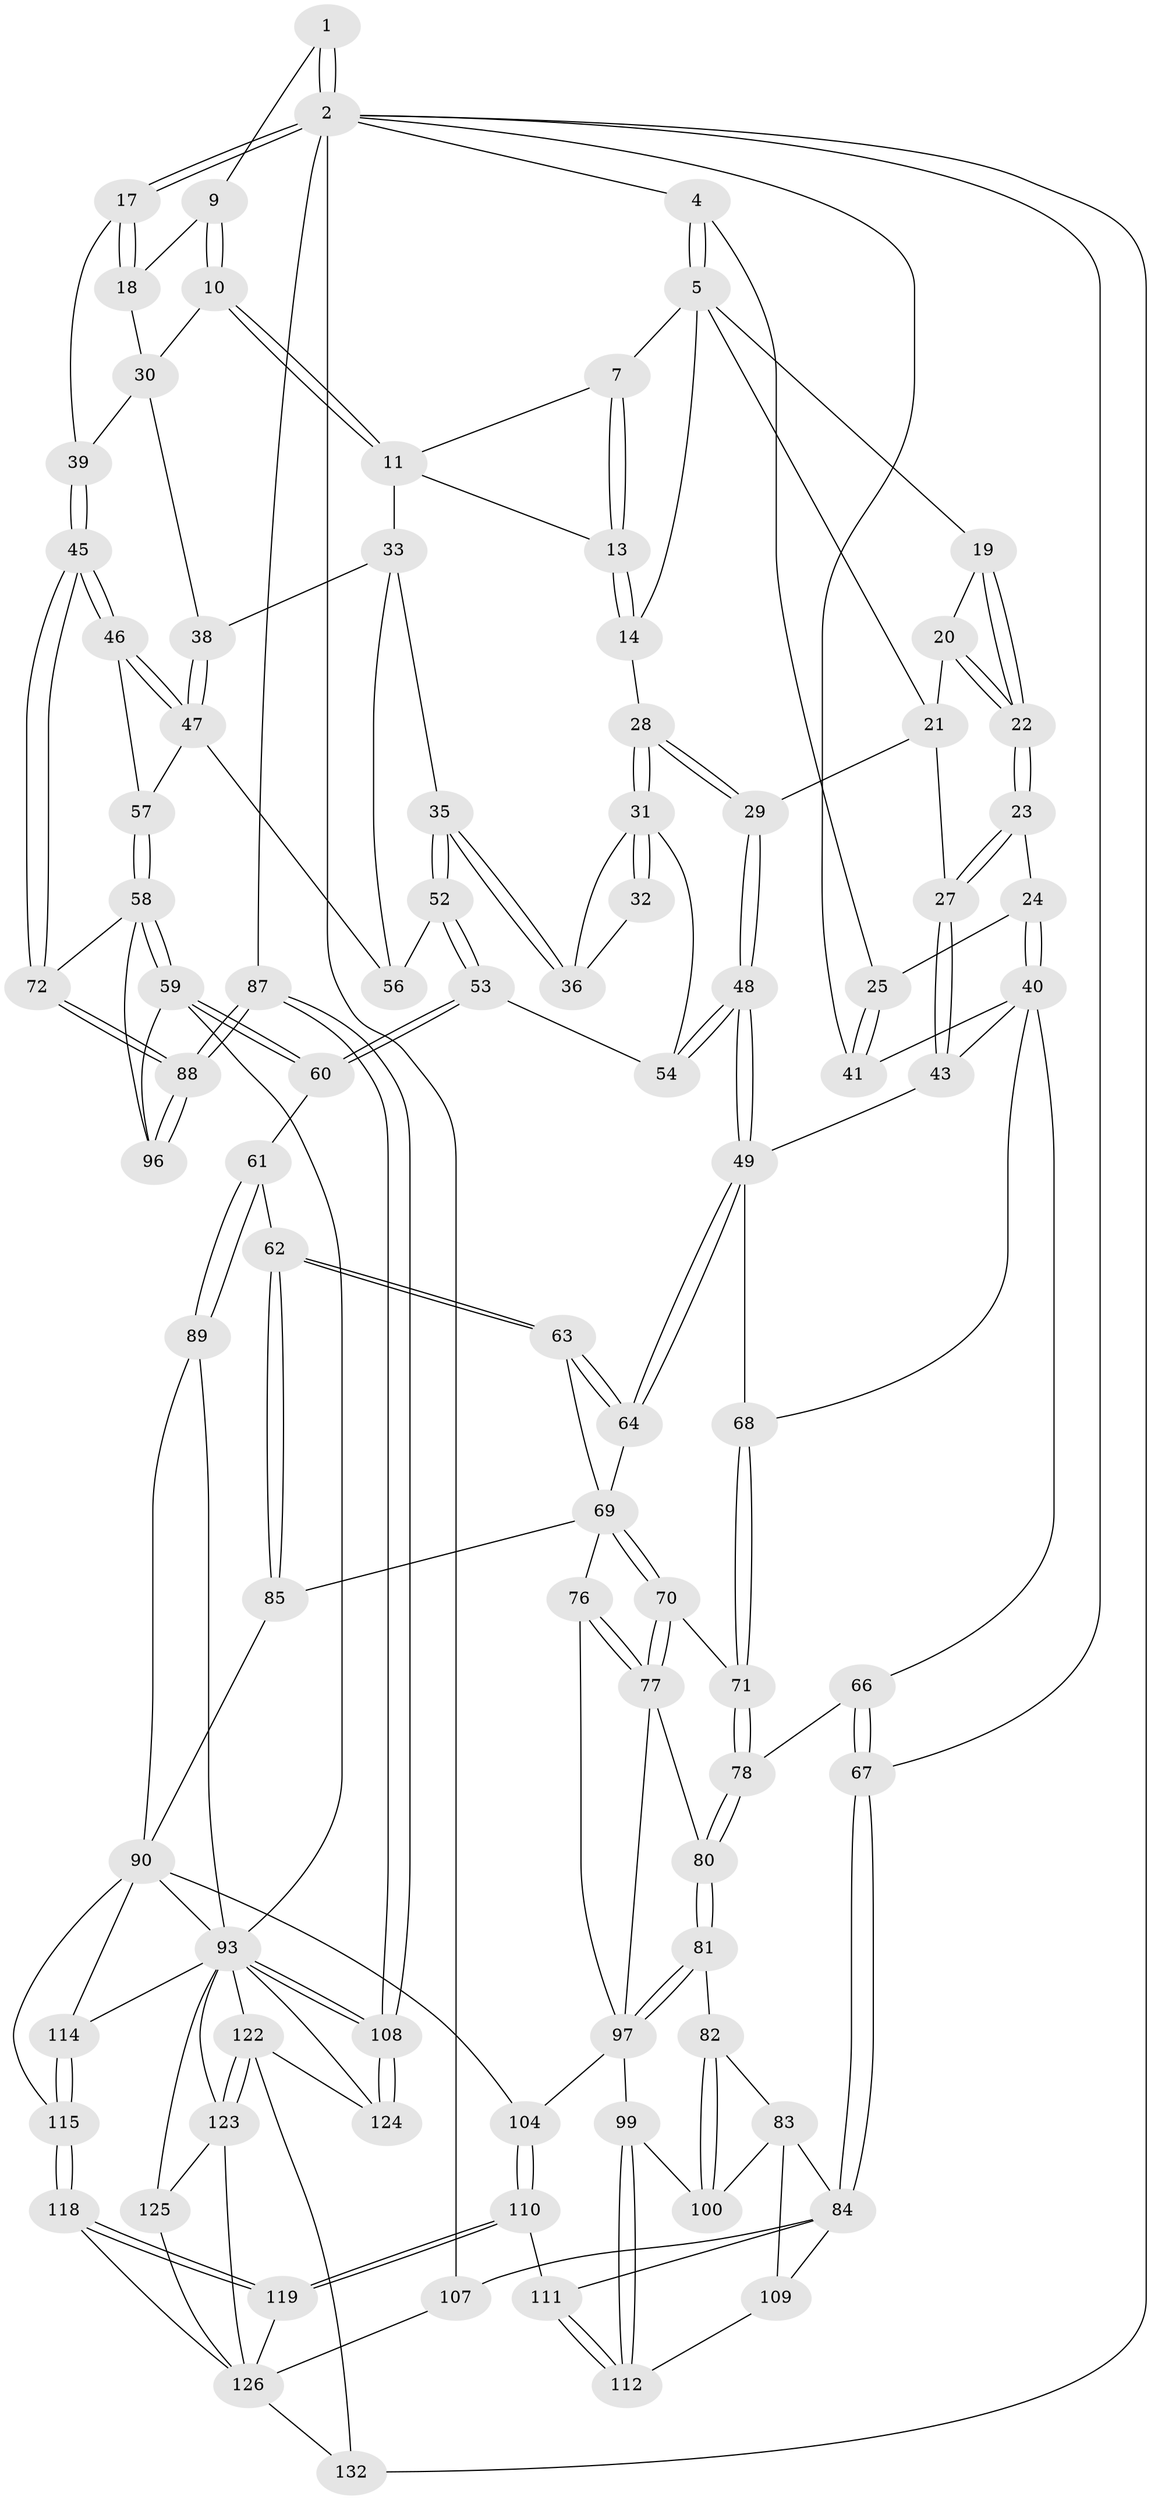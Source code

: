// original degree distribution, {3: 0.022727272727272728, 6: 0.22727272727272727, 5: 0.5227272727272727, 4: 0.22727272727272727}
// Generated by graph-tools (version 1.1) at 2025/21/03/04/25 18:21:06]
// undirected, 92 vertices, 220 edges
graph export_dot {
graph [start="1"]
  node [color=gray90,style=filled];
  1 [pos="+0.9037537904925552+0"];
  2 [pos="+1+0",super="+3+86"];
  4 [pos="+0+0"];
  5 [pos="+0.10985274685968802+0",super="+6"];
  7 [pos="+0.6776324795488328+0",super="+8"];
  9 [pos="+0.9027274862572369+0.022913611928919296"];
  10 [pos="+0.8426715225079039+0.13223009718879244"];
  11 [pos="+0.815960975859885+0.14235255845230907",super="+12"];
  13 [pos="+0.747128136427924+0.12102061200235735"];
  14 [pos="+0.7470915164285649+0.12103376195401164",super="+15"];
  17 [pos="+1+0.09206283260451813"];
  18 [pos="+1+0.1127463979085069"];
  19 [pos="+0.19127661753652858+0"];
  20 [pos="+0.4479911969970844+0.09955934679003065"];
  21 [pos="+0.46833162879508633+0.10173290922732582",super="+26"];
  22 [pos="+0.3262926723756052+0.17098597050544492"];
  23 [pos="+0.3223448661054118+0.19906032902161194"];
  24 [pos="+0.2502297871324013+0.20439314323496702"];
  25 [pos="+0.10003762559824458+0.12507273710061736"];
  27 [pos="+0.34262038256856414+0.23708668774742098"];
  28 [pos="+0.5969572954442547+0.25240365647149166"];
  29 [pos="+0.5461951756861887+0.2844631290618515"];
  30 [pos="+0.9325443311623581+0.17482037944676207",super="+37"];
  31 [pos="+0.6219041865864694+0.2576697920953726",super="+51"];
  32 [pos="+0.732560639209582+0.15329552419082856"];
  33 [pos="+0.8026123428178572+0.2644167173225887",super="+34"];
  35 [pos="+0.713522159287884+0.27991377856702954"];
  36 [pos="+0.6860906285218181+0.2725862462031668"];
  38 [pos="+0.9040898473520731+0.2649430208650852"];
  39 [pos="+1+0.3742654412098947"];
  40 [pos="+0.15019589797641167+0.3354775285887276",super="+44"];
  41 [pos="+0.12542061117610684+0.3300896569357838"];
  43 [pos="+0.3174924424915148+0.34275097355833983"];
  45 [pos="+1+0.41296102566491655"];
  46 [pos="+0.9941645922999682+0.36818240662467566"];
  47 [pos="+0.9262847323096051+0.3378274730780334",super="+55"];
  48 [pos="+0.5340992796044145+0.3491771727764644"];
  49 [pos="+0.5246980976561586+0.3726548832643399",super="+50"];
  52 [pos="+0.703587904319684+0.3869195095137878"];
  53 [pos="+0.6911586465985804+0.397586310978307"];
  54 [pos="+0.6733629095117529+0.37907923127892185"];
  56 [pos="+0.8068379424383451+0.35283978848894526"];
  57 [pos="+0.8231183507343348+0.44206065493481533"];
  58 [pos="+0.8129624142595621+0.5312607929508175",super="+73"];
  59 [pos="+0.7963836722356585+0.5483093006519543",super="+92"];
  60 [pos="+0.6865753981694273+0.5213606011642211"];
  61 [pos="+0.5970146879242384+0.5302754757686229"];
  62 [pos="+0.5927597047791221+0.5282133234845126"];
  63 [pos="+0.58661852953443+0.5209081945340737"];
  64 [pos="+0.527845706048523+0.4069664108827945"];
  66 [pos="+0.1780773624174854+0.5235628765974112"];
  67 [pos="+0+0.4929040203022638"];
  68 [pos="+0.3331248287934064+0.4796993250148918"];
  69 [pos="+0.3715884968616534+0.49169131336357447",super="+74"];
  70 [pos="+0.34019471730490497+0.4953388272249295"];
  71 [pos="+0.33727107955421687+0.4931076599026043"];
  72 [pos="+1+0.4693125471079984"];
  76 [pos="+0.37191516651309625+0.6398182780610909"];
  77 [pos="+0.3687989797852602+0.6367727910326454",super="+79"];
  78 [pos="+0.20733127072151208+0.5511266616660773"];
  80 [pos="+0.2077339283582392+0.561882200303746"];
  81 [pos="+0.1850215481231911+0.6405523574242028"];
  82 [pos="+0.14118759761256933+0.6481710333606351"];
  83 [pos="+0.0247721317986586+0.6145578004050587",super="+101"];
  84 [pos="+0+0.5093322377399682",super="+105"];
  85 [pos="+0.4228078105855961+0.6577389693967148"];
  87 [pos="+1+1"];
  88 [pos="+1+0.6861568126297357"];
  89 [pos="+0.6006898520357529+0.7346521789725192"];
  90 [pos="+0.5160531727293812+0.7494733376667282",super="+113+91"];
  93 [pos="+0.7979877610218039+0.7163677116074139",super="+94"];
  96 [pos="+0.9885751072664267+0.652111422410568"];
  97 [pos="+0.21660188238950867+0.67954159584911",super="+98"];
  99 [pos="+0.21505696288990656+0.738535067175957"];
  100 [pos="+0.11635114129903619+0.7383596834763041"];
  104 [pos="+0.33078988211321797+0.7988974241874511"];
  107 [pos="+0+1"];
  108 [pos="+1+0.8695591141598038"];
  109 [pos="+0.08646226508889679+0.7770481702347057"];
  110 [pos="+0.2381476103169691+0.9289849274227805"];
  111 [pos="+0.200211114093317+0.8878555258346017"];
  112 [pos="+0.19465172365656844+0.8709867167665577"];
  114 [pos="+0.49013690234146334+0.860868354060857"];
  115 [pos="+0.4263913955900757+0.8712483908776691"];
  118 [pos="+0.4200259791591467+0.9000602261190616"];
  119 [pos="+0.248697791058443+0.9611425247392524"];
  122 [pos="+0.6185723171146574+0.9654461138797449",super="+128"];
  123 [pos="+0.6152667498661993+0.9677408310390772",super="+127"];
  124 [pos="+0.7784062965805293+0.9030324793884885"];
  125 [pos="+0.49713525573253814+0.9361405183401854"];
  126 [pos="+0.4237729052523138+0.9036137377340918",super="+129"];
  132 [pos="+1+1"];
  1 -- 2;
  1 -- 2;
  1 -- 9;
  2 -- 17;
  2 -- 17;
  2 -- 67;
  2 -- 4;
  2 -- 41;
  2 -- 107 [weight=2];
  2 -- 132;
  2 -- 87;
  4 -- 5;
  4 -- 5;
  4 -- 25;
  5 -- 19;
  5 -- 21;
  5 -- 7;
  5 -- 14;
  7 -- 13;
  7 -- 13;
  7 -- 11;
  9 -- 10;
  9 -- 10;
  9 -- 18;
  10 -- 11;
  10 -- 11;
  10 -- 30;
  11 -- 33;
  11 -- 13;
  13 -- 14;
  13 -- 14;
  14 -- 28;
  17 -- 18;
  17 -- 18;
  17 -- 39;
  18 -- 30;
  19 -- 20;
  19 -- 22;
  19 -- 22;
  20 -- 21;
  20 -- 22;
  20 -- 22;
  21 -- 29;
  21 -- 27;
  22 -- 23;
  22 -- 23;
  23 -- 24;
  23 -- 27;
  23 -- 27;
  24 -- 25;
  24 -- 40;
  24 -- 40;
  25 -- 41;
  25 -- 41;
  27 -- 43;
  27 -- 43;
  28 -- 29;
  28 -- 29;
  28 -- 31;
  28 -- 31;
  29 -- 48;
  29 -- 48;
  30 -- 38;
  30 -- 39;
  31 -- 32;
  31 -- 32;
  31 -- 36;
  31 -- 54;
  32 -- 36;
  33 -- 38;
  33 -- 56;
  33 -- 35;
  35 -- 36;
  35 -- 36;
  35 -- 52;
  35 -- 52;
  38 -- 47;
  38 -- 47;
  39 -- 45;
  39 -- 45;
  40 -- 41;
  40 -- 66;
  40 -- 43;
  40 -- 68;
  43 -- 49;
  45 -- 46;
  45 -- 46;
  45 -- 72;
  45 -- 72;
  46 -- 47;
  46 -- 47;
  46 -- 57;
  47 -- 56;
  47 -- 57;
  48 -- 49;
  48 -- 49;
  48 -- 54;
  48 -- 54;
  49 -- 64;
  49 -- 64;
  49 -- 68;
  52 -- 53;
  52 -- 53;
  52 -- 56;
  53 -- 54;
  53 -- 60;
  53 -- 60;
  57 -- 58;
  57 -- 58;
  58 -- 59;
  58 -- 59;
  58 -- 72;
  58 -- 96;
  59 -- 60;
  59 -- 60;
  59 -- 96;
  59 -- 93;
  60 -- 61;
  61 -- 62;
  61 -- 89;
  61 -- 89;
  62 -- 63;
  62 -- 63;
  62 -- 85;
  62 -- 85;
  63 -- 64;
  63 -- 64;
  63 -- 69;
  64 -- 69;
  66 -- 67;
  66 -- 67;
  66 -- 78;
  67 -- 84;
  67 -- 84;
  68 -- 71;
  68 -- 71;
  69 -- 70;
  69 -- 70;
  69 -- 85;
  69 -- 76;
  70 -- 71;
  70 -- 77;
  70 -- 77;
  71 -- 78;
  71 -- 78;
  72 -- 88;
  72 -- 88;
  76 -- 77;
  76 -- 77;
  76 -- 97;
  77 -- 80;
  77 -- 97;
  78 -- 80;
  78 -- 80;
  80 -- 81;
  80 -- 81;
  81 -- 82;
  81 -- 97;
  81 -- 97;
  82 -- 83;
  82 -- 100;
  82 -- 100;
  83 -- 84;
  83 -- 100;
  83 -- 109;
  84 -- 107;
  84 -- 109;
  84 -- 111;
  85 -- 90;
  87 -- 88;
  87 -- 88;
  87 -- 108;
  87 -- 108;
  88 -- 96;
  88 -- 96;
  89 -- 90;
  89 -- 93;
  90 -- 93;
  90 -- 114;
  90 -- 104;
  90 -- 115;
  93 -- 108;
  93 -- 108;
  93 -- 114;
  93 -- 125;
  93 -- 122;
  93 -- 123;
  93 -- 124;
  97 -- 104;
  97 -- 99;
  99 -- 100;
  99 -- 112;
  99 -- 112;
  104 -- 110;
  104 -- 110;
  107 -- 126;
  108 -- 124;
  108 -- 124;
  109 -- 112;
  110 -- 111;
  110 -- 119;
  110 -- 119;
  111 -- 112;
  111 -- 112;
  114 -- 115;
  114 -- 115;
  115 -- 118;
  115 -- 118;
  118 -- 119;
  118 -- 119;
  118 -- 126;
  119 -- 126;
  122 -- 123;
  122 -- 123;
  122 -- 132;
  122 -- 124;
  123 -- 125;
  123 -- 126;
  125 -- 126;
  126 -- 132;
}
